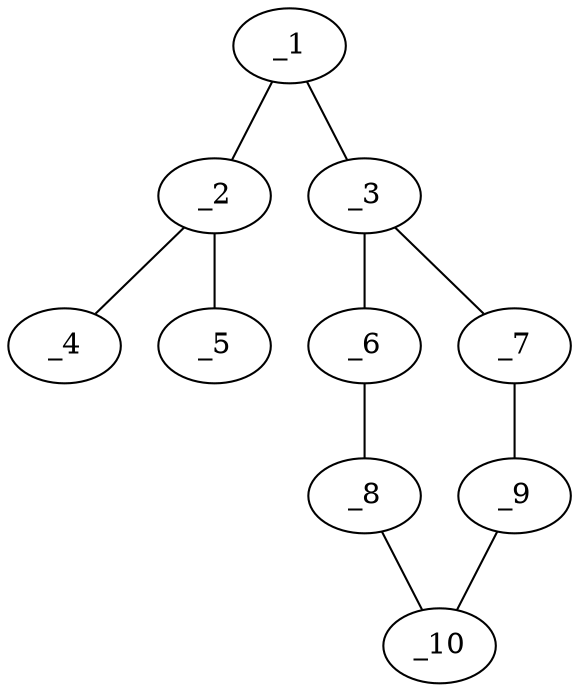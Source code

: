 graph molid125718 {
	_1	 [charge=0,
		chem=1,
		symbol="C  ",
		x="2.866",
		y="0.75"];
	_2	 [charge=0,
		chem=1,
		symbol="C  ",
		x="3.7321",
		y="1.25"];
	_1 -- _2	 [valence=1];
	_3	 [charge=0,
		chem=1,
		symbol="C  ",
		x="2.866",
		y="-0.25"];
	_1 -- _3	 [valence=1];
	_4	 [charge=0,
		chem=2,
		symbol="O  ",
		x="3.7321",
		y="2.25"];
	_2 -- _4	 [valence=2];
	_5	 [charge=0,
		chem=2,
		symbol="O  ",
		x="4.5981",
		y="0.75"];
	_2 -- _5	 [valence=1];
	_6	 [charge=0,
		chem=1,
		symbol="C  ",
		x=2,
		y="-0.75"];
	_3 -- _6	 [valence=2];
	_7	 [charge=0,
		chem=1,
		symbol="C  ",
		x="3.7321",
		y="-0.75"];
	_3 -- _7	 [valence=1];
	_8	 [charge=0,
		chem=1,
		symbol="C  ",
		x=2,
		y="-1.75"];
	_6 -- _8	 [valence=1];
	_9	 [charge=0,
		chem=1,
		symbol="C  ",
		x="3.7321",
		y="-1.75"];
	_7 -- _9	 [valence=2];
	_10	 [charge=0,
		chem=1,
		symbol="C  ",
		x="2.866",
		y="-2.25"];
	_8 -- _10	 [valence=2];
	_9 -- _10	 [valence=1];
}
